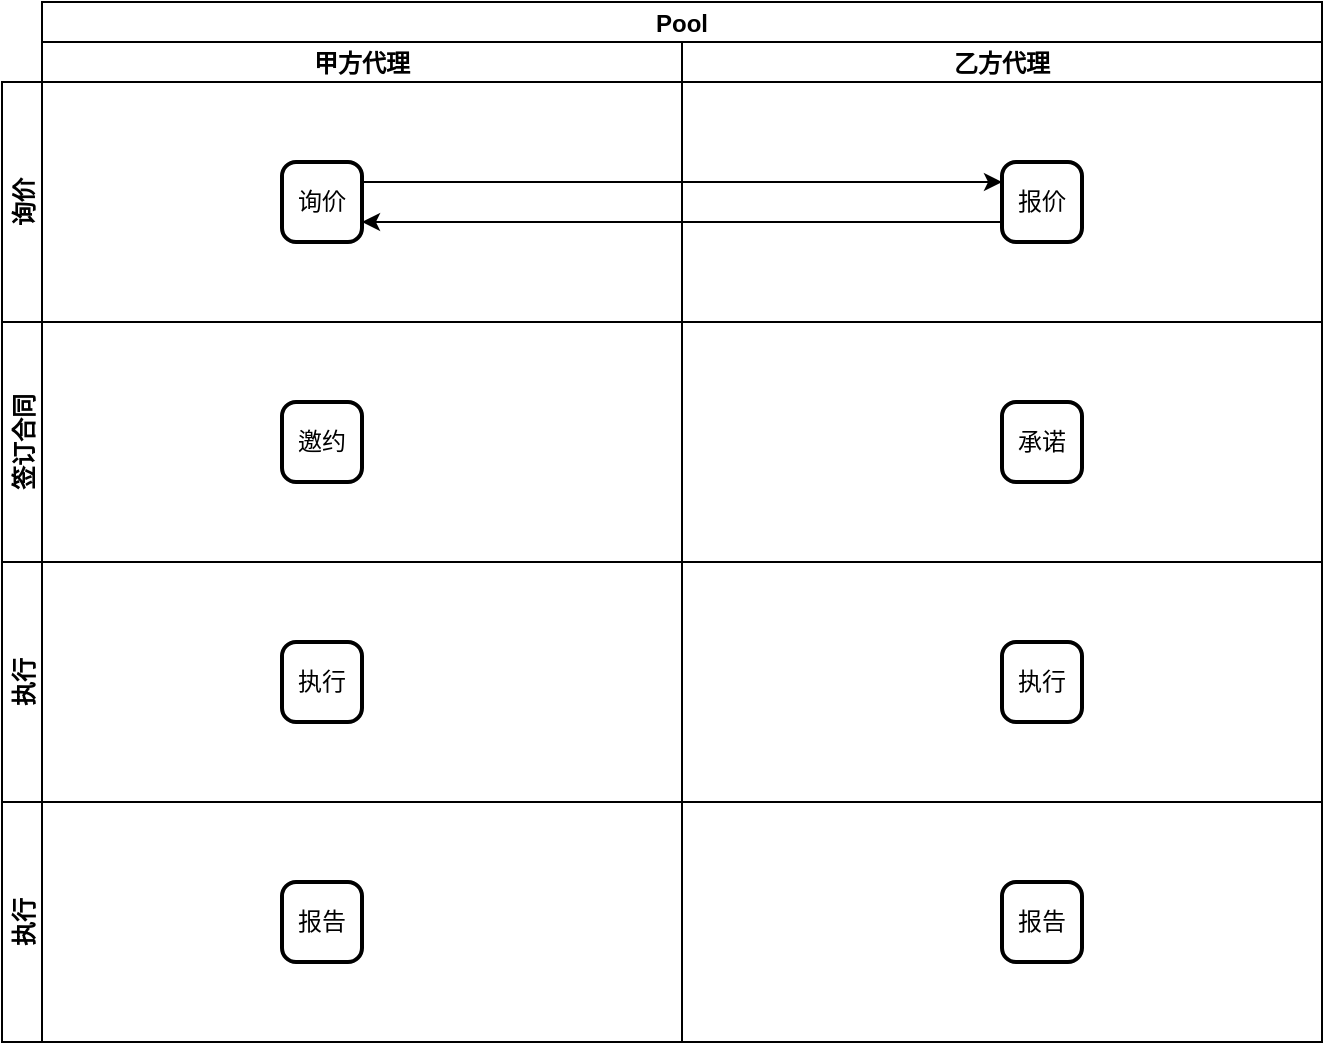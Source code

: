 <mxfile version="20.0.4" type="github" pages="2">
  <diagram name="代理流程图" id="c7488fd3-1785-93aa-aadb-54a6760d102a">
    <mxGraphModel dx="1203" dy="646" grid="1" gridSize="10" guides="1" tooltips="1" connect="1" arrows="1" fold="1" page="1" pageScale="1" pageWidth="1100" pageHeight="850" background="none" math="0" shadow="0">
      <root>
        <mxCell id="0" />
        <mxCell id="1" parent="0" />
        <mxCell id="NMAq4TMum7NP_nvQ5pbV-54" value="询价" style="swimlane;startSize=20;horizontal=0;" vertex="1" parent="1">
          <mxGeometry x="100" y="80" width="660" height="120" as="geometry" />
        </mxCell>
        <mxCell id="NMAq4TMum7NP_nvQ5pbV-57" value="Pool" style="swimlane;childLayout=stackLayout;resizeParent=1;resizeParentMax=0;startSize=20;" vertex="1" parent="1">
          <mxGeometry x="120" y="40" width="640" height="520" as="geometry" />
        </mxCell>
        <mxCell id="NMAq4TMum7NP_nvQ5pbV-65" style="edgeStyle=orthogonalEdgeStyle;rounded=0;orthogonalLoop=1;jettySize=auto;html=1;exitX=1;exitY=0.25;exitDx=0;exitDy=0;entryX=0;entryY=0.25;entryDx=0;entryDy=0;" edge="1" parent="NMAq4TMum7NP_nvQ5pbV-57" source="NMAq4TMum7NP_nvQ5pbV-63" target="NMAq4TMum7NP_nvQ5pbV-64">
          <mxGeometry relative="1" as="geometry" />
        </mxCell>
        <mxCell id="NMAq4TMum7NP_nvQ5pbV-66" style="rounded=0;orthogonalLoop=1;jettySize=auto;html=1;entryX=1;entryY=0.75;entryDx=0;entryDy=0;exitX=0;exitY=0.75;exitDx=0;exitDy=0;" edge="1" parent="NMAq4TMum7NP_nvQ5pbV-57" source="NMAq4TMum7NP_nvQ5pbV-64" target="NMAq4TMum7NP_nvQ5pbV-63">
          <mxGeometry relative="1" as="geometry">
            <mxPoint x="480" y="170" as="sourcePoint" />
          </mxGeometry>
        </mxCell>
        <mxCell id="NMAq4TMum7NP_nvQ5pbV-58" value="甲方代理" style="swimlane;startSize=20;" vertex="1" parent="NMAq4TMum7NP_nvQ5pbV-57">
          <mxGeometry y="20" width="320" height="500" as="geometry" />
        </mxCell>
        <mxCell id="NMAq4TMum7NP_nvQ5pbV-63" value="询价" style="rounded=1;whiteSpace=wrap;html=1;absoluteArcSize=1;arcSize=14;strokeWidth=2;" vertex="1" parent="NMAq4TMum7NP_nvQ5pbV-58">
          <mxGeometry x="120" y="60" width="40" height="40" as="geometry" />
        </mxCell>
        <mxCell id="NMAq4TMum7NP_nvQ5pbV-59" value="乙方代理" style="swimlane;startSize=20;" vertex="1" parent="NMAq4TMum7NP_nvQ5pbV-57">
          <mxGeometry x="320" y="20" width="320" height="500" as="geometry" />
        </mxCell>
        <mxCell id="NMAq4TMum7NP_nvQ5pbV-64" value="报价" style="rounded=1;whiteSpace=wrap;html=1;absoluteArcSize=1;arcSize=14;strokeWidth=2;" vertex="1" parent="NMAq4TMum7NP_nvQ5pbV-59">
          <mxGeometry x="160" y="60" width="40" height="40" as="geometry" />
        </mxCell>
        <mxCell id="NMAq4TMum7NP_nvQ5pbV-67" value="签订合同" style="swimlane;startSize=20;horizontal=0;" vertex="1" parent="1">
          <mxGeometry x="100" y="200" width="660" height="120" as="geometry" />
        </mxCell>
        <mxCell id="NMAq4TMum7NP_nvQ5pbV-69" value="邀约" style="rounded=1;whiteSpace=wrap;html=1;absoluteArcSize=1;arcSize=14;strokeWidth=2;" vertex="1" parent="NMAq4TMum7NP_nvQ5pbV-67">
          <mxGeometry x="140" y="40" width="40" height="40" as="geometry" />
        </mxCell>
        <mxCell id="NMAq4TMum7NP_nvQ5pbV-70" value="承诺" style="rounded=1;whiteSpace=wrap;html=1;absoluteArcSize=1;arcSize=14;strokeWidth=2;" vertex="1" parent="NMAq4TMum7NP_nvQ5pbV-67">
          <mxGeometry x="500" y="40" width="40" height="40" as="geometry" />
        </mxCell>
        <mxCell id="NMAq4TMum7NP_nvQ5pbV-68" value="执行" style="swimlane;startSize=20;horizontal=0;" vertex="1" parent="1">
          <mxGeometry x="100" y="320" width="660" height="120" as="geometry" />
        </mxCell>
        <mxCell id="NMAq4TMum7NP_nvQ5pbV-71" value="执行" style="rounded=1;whiteSpace=wrap;html=1;absoluteArcSize=1;arcSize=14;strokeWidth=2;" vertex="1" parent="NMAq4TMum7NP_nvQ5pbV-68">
          <mxGeometry x="140" y="40" width="40" height="40" as="geometry" />
        </mxCell>
        <mxCell id="NMAq4TMum7NP_nvQ5pbV-72" value="执行" style="rounded=1;whiteSpace=wrap;html=1;absoluteArcSize=1;arcSize=14;strokeWidth=2;" vertex="1" parent="NMAq4TMum7NP_nvQ5pbV-68">
          <mxGeometry x="500" y="40" width="40" height="40" as="geometry" />
        </mxCell>
        <mxCell id="NMAq4TMum7NP_nvQ5pbV-73" value="执行" style="swimlane;startSize=20;horizontal=0;" vertex="1" parent="1">
          <mxGeometry x="100" y="440" width="660" height="120" as="geometry" />
        </mxCell>
        <mxCell id="NMAq4TMum7NP_nvQ5pbV-74" value="报告" style="rounded=1;whiteSpace=wrap;html=1;absoluteArcSize=1;arcSize=14;strokeWidth=2;" vertex="1" parent="NMAq4TMum7NP_nvQ5pbV-73">
          <mxGeometry x="140" y="40" width="40" height="40" as="geometry" />
        </mxCell>
        <mxCell id="NMAq4TMum7NP_nvQ5pbV-75" value="报告" style="rounded=1;whiteSpace=wrap;html=1;absoluteArcSize=1;arcSize=14;strokeWidth=2;" vertex="1" parent="NMAq4TMum7NP_nvQ5pbV-73">
          <mxGeometry x="500" y="40" width="40" height="40" as="geometry" />
        </mxCell>
      </root>
    </mxGraphModel>
  </diagram>
  <diagram id="7mb87eGLxQhctYaUw-B8" name="Page-2">
    <mxGraphModel dx="782" dy="420" grid="1" gridSize="10" guides="1" tooltips="1" connect="1" arrows="1" fold="1" page="1" pageScale="1" pageWidth="827" pageHeight="1169" math="0" shadow="0">
      <root>
        <mxCell id="0" />
        <mxCell id="1" parent="0" />
        <mxCell id="VWF81Q3PSyzjbONIvnM0-1" value="询价" style="swimlane;" vertex="1" parent="1">
          <mxGeometry x="270" y="30" width="330" height="330" as="geometry" />
        </mxCell>
        <mxCell id="VWF81Q3PSyzjbONIvnM0-2" value="" style="rounded=1;whiteSpace=wrap;html=1;absoluteArcSize=1;arcSize=14;strokeWidth=2;" vertex="1" parent="VWF81Q3PSyzjbONIvnM0-1">
          <mxGeometry x="130" y="50" width="40" height="40" as="geometry" />
        </mxCell>
        <mxCell id="VWF81Q3PSyzjbONIvnM0-3" value="" style="strokeWidth=2;html=1;shape=mxgraph.flowchart.decision;whiteSpace=wrap;" vertex="1" parent="VWF81Q3PSyzjbONIvnM0-1">
          <mxGeometry x="100" y="130" width="100" height="50" as="geometry" />
        </mxCell>
      </root>
    </mxGraphModel>
  </diagram>
</mxfile>
